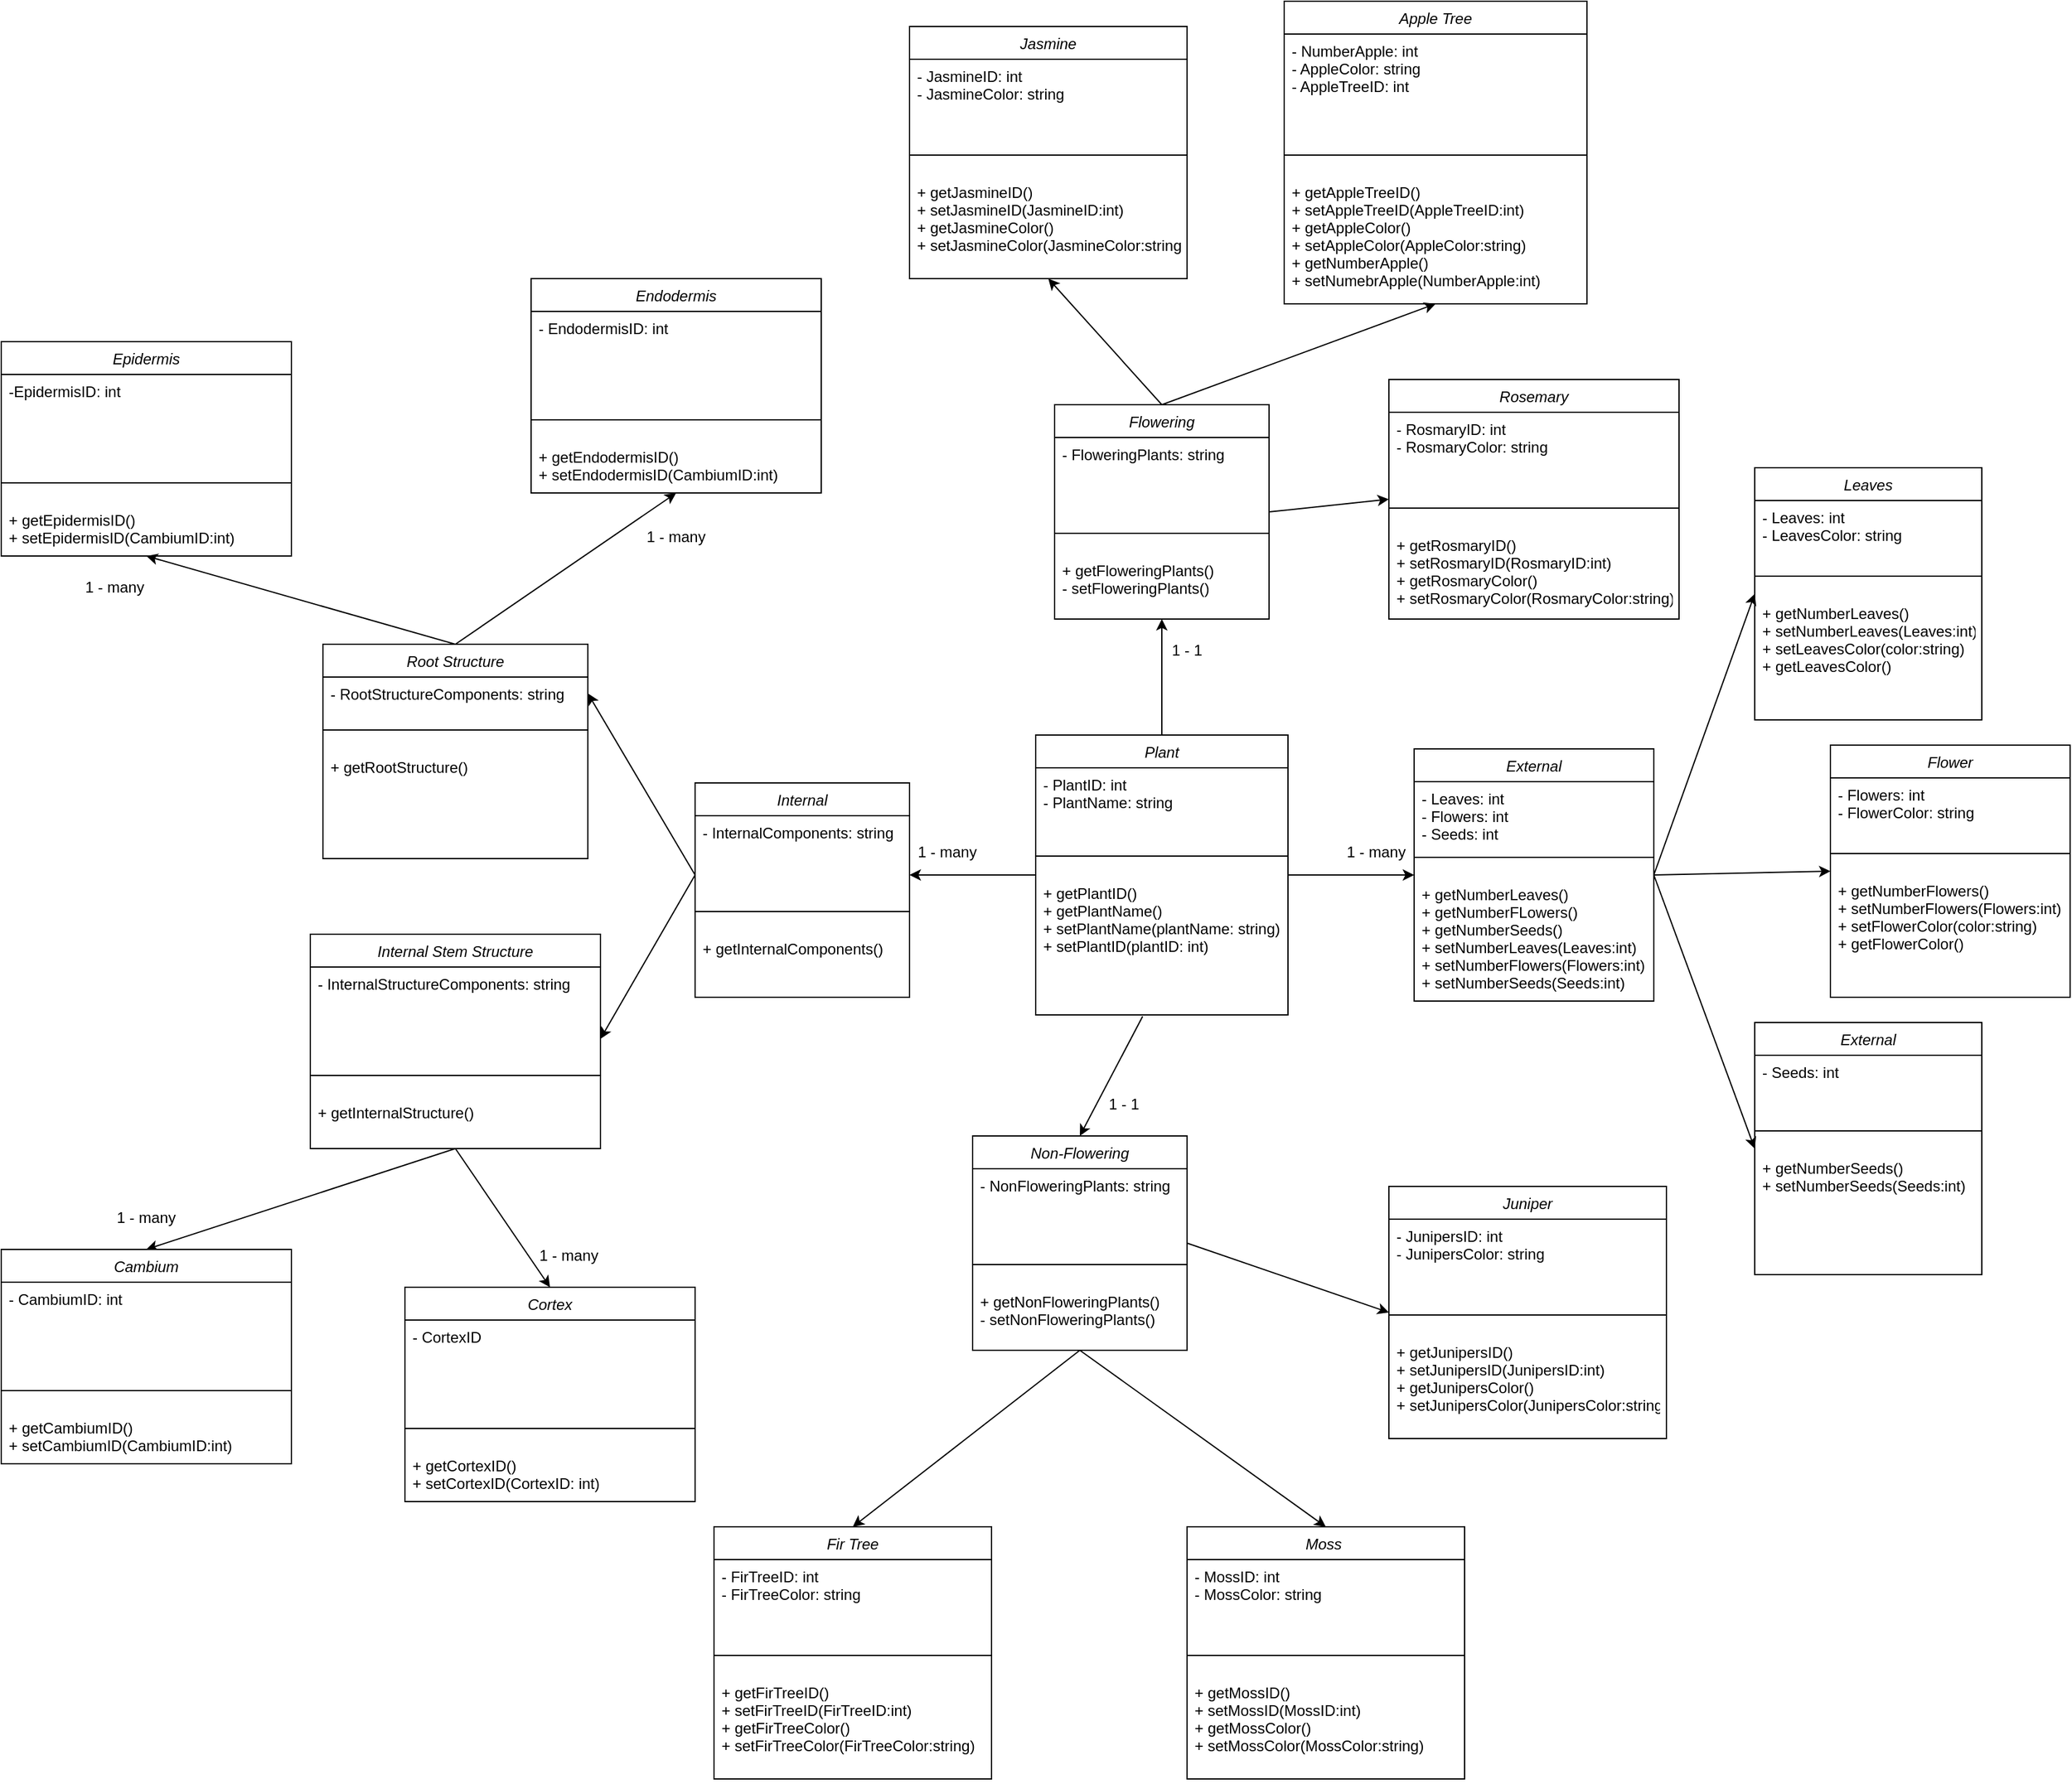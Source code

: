 <mxfile version="24.6.4" type="device">
  <diagram name="Page-1" id="3z6EPSHGH6c4F8Jd1_YH">
    <mxGraphModel dx="3152" dy="2447" grid="1" gridSize="10" guides="1" tooltips="1" connect="1" arrows="1" fold="1" page="1" pageScale="1" pageWidth="850" pageHeight="1100" math="0" shadow="0">
      <root>
        <mxCell id="0" />
        <mxCell id="1" parent="0" />
        <mxCell id="T0CZ0wbt7xeZ9xZ34iR7-1" style="edgeStyle=none;rounded=0;orthogonalLoop=1;jettySize=auto;html=1;exitX=0;exitY=0.5;exitDx=0;exitDy=0;entryX=1;entryY=0.5;entryDx=0;entryDy=0;" edge="1" parent="1" source="T0CZ0wbt7xeZ9xZ34iR7-4" target="T0CZ0wbt7xeZ9xZ34iR7-17">
          <mxGeometry relative="1" as="geometry" />
        </mxCell>
        <mxCell id="T0CZ0wbt7xeZ9xZ34iR7-2" style="edgeStyle=none;rounded=0;orthogonalLoop=1;jettySize=auto;html=1;exitX=1;exitY=0.5;exitDx=0;exitDy=0;entryX=0;entryY=0.5;entryDx=0;entryDy=0;" edge="1" parent="1" source="T0CZ0wbt7xeZ9xZ34iR7-4" target="T0CZ0wbt7xeZ9xZ34iR7-11">
          <mxGeometry relative="1" as="geometry" />
        </mxCell>
        <mxCell id="T0CZ0wbt7xeZ9xZ34iR7-3" style="edgeStyle=none;rounded=0;orthogonalLoop=1;jettySize=auto;html=1;exitX=0.5;exitY=0;exitDx=0;exitDy=0;entryX=0.5;entryY=1;entryDx=0;entryDy=0;" edge="1" parent="1" source="T0CZ0wbt7xeZ9xZ34iR7-4" target="T0CZ0wbt7xeZ9xZ34iR7-70">
          <mxGeometry relative="1" as="geometry" />
        </mxCell>
        <mxCell id="T0CZ0wbt7xeZ9xZ34iR7-4" value="Plant" style="swimlane;fontStyle=2;align=center;verticalAlign=top;childLayout=stackLayout;horizontal=1;startSize=26;horizontalStack=0;resizeParent=1;resizeLast=0;collapsible=1;marginBottom=0;rounded=0;shadow=0;strokeWidth=1;" vertex="1" parent="1">
          <mxGeometry x="390" y="132" width="200" height="222" as="geometry">
            <mxRectangle x="230" y="140" width="160" height="26" as="alternateBounds" />
          </mxGeometry>
        </mxCell>
        <mxCell id="T0CZ0wbt7xeZ9xZ34iR7-5" value="- PlantID: int&#xa;- PlantName: string" style="text;align=left;verticalAlign=top;spacingLeft=4;spacingRight=4;overflow=hidden;rotatable=0;points=[[0,0.5],[1,0.5]];portConstraint=eastwest;" vertex="1" parent="T0CZ0wbt7xeZ9xZ34iR7-4">
          <mxGeometry y="26" width="200" height="54" as="geometry" />
        </mxCell>
        <mxCell id="T0CZ0wbt7xeZ9xZ34iR7-6" value="" style="line;html=1;strokeWidth=1;align=left;verticalAlign=middle;spacingTop=-1;spacingLeft=3;spacingRight=3;rotatable=0;labelPosition=right;points=[];portConstraint=eastwest;" vertex="1" parent="T0CZ0wbt7xeZ9xZ34iR7-4">
          <mxGeometry y="80" width="200" height="32" as="geometry" />
        </mxCell>
        <mxCell id="T0CZ0wbt7xeZ9xZ34iR7-7" value="+ getPlantID()&#xa;+ getPlantName()&#xa;+ setPlantName(plantName: string)&#xa;+ setPlantID(plantID: int)" style="text;align=left;verticalAlign=top;spacingLeft=4;spacingRight=4;overflow=hidden;rotatable=0;points=[[0,0.5],[1,0.5]];portConstraint=eastwest;" vertex="1" parent="T0CZ0wbt7xeZ9xZ34iR7-4">
          <mxGeometry y="112" width="200" height="110" as="geometry" />
        </mxCell>
        <mxCell id="T0CZ0wbt7xeZ9xZ34iR7-8" style="edgeStyle=none;rounded=0;orthogonalLoop=1;jettySize=auto;html=1;exitX=1;exitY=0.5;exitDx=0;exitDy=0;entryX=0;entryY=0.5;entryDx=0;entryDy=0;" edge="1" parent="1" source="T0CZ0wbt7xeZ9xZ34iR7-11" target="T0CZ0wbt7xeZ9xZ34iR7-39">
          <mxGeometry relative="1" as="geometry" />
        </mxCell>
        <mxCell id="T0CZ0wbt7xeZ9xZ34iR7-9" style="edgeStyle=none;rounded=0;orthogonalLoop=1;jettySize=auto;html=1;exitX=1;exitY=0.5;exitDx=0;exitDy=0;entryX=0;entryY=0.5;entryDx=0;entryDy=0;" edge="1" parent="1" source="T0CZ0wbt7xeZ9xZ34iR7-11" target="T0CZ0wbt7xeZ9xZ34iR7-43">
          <mxGeometry relative="1" as="geometry" />
        </mxCell>
        <mxCell id="T0CZ0wbt7xeZ9xZ34iR7-10" style="edgeStyle=none;rounded=0;orthogonalLoop=1;jettySize=auto;html=1;exitX=1;exitY=0.5;exitDx=0;exitDy=0;entryX=0;entryY=0.5;entryDx=0;entryDy=0;" edge="1" parent="1" source="T0CZ0wbt7xeZ9xZ34iR7-11" target="T0CZ0wbt7xeZ9xZ34iR7-35">
          <mxGeometry relative="1" as="geometry" />
        </mxCell>
        <mxCell id="T0CZ0wbt7xeZ9xZ34iR7-11" value="External" style="swimlane;fontStyle=2;align=center;verticalAlign=top;childLayout=stackLayout;horizontal=1;startSize=26;horizontalStack=0;resizeParent=1;resizeLast=0;collapsible=1;marginBottom=0;rounded=0;shadow=0;strokeWidth=1;" vertex="1" parent="1">
          <mxGeometry x="690" y="143" width="190" height="200" as="geometry">
            <mxRectangle x="230" y="140" width="160" height="26" as="alternateBounds" />
          </mxGeometry>
        </mxCell>
        <mxCell id="T0CZ0wbt7xeZ9xZ34iR7-12" value="- Leaves: int&#xa;- Flowers: int&#xa;- Seeds: int" style="text;align=left;verticalAlign=top;spacingLeft=4;spacingRight=4;overflow=hidden;rotatable=0;points=[[0,0.5],[1,0.5]];portConstraint=eastwest;" vertex="1" parent="T0CZ0wbt7xeZ9xZ34iR7-11">
          <mxGeometry y="26" width="190" height="44" as="geometry" />
        </mxCell>
        <mxCell id="T0CZ0wbt7xeZ9xZ34iR7-13" value="" style="line;html=1;strokeWidth=1;align=left;verticalAlign=middle;spacingTop=-1;spacingLeft=3;spacingRight=3;rotatable=0;labelPosition=right;points=[];portConstraint=eastwest;" vertex="1" parent="T0CZ0wbt7xeZ9xZ34iR7-11">
          <mxGeometry y="70" width="190" height="32" as="geometry" />
        </mxCell>
        <mxCell id="T0CZ0wbt7xeZ9xZ34iR7-14" value="+ getNumberLeaves()&#xa;+ getNumberFLowers()&#xa;+ getNumberSeeds()&#xa;+ setNumberLeaves(Leaves:int)&#xa;+ setNumberFlowers(Flowers:int)&#xa;+ setNumberSeeds(Seeds:int)&#xa;" style="text;align=left;verticalAlign=top;spacingLeft=4;spacingRight=4;overflow=hidden;rotatable=0;points=[[0,0.5],[1,0.5]];portConstraint=eastwest;rounded=0;shadow=0;html=0;" vertex="1" parent="T0CZ0wbt7xeZ9xZ34iR7-11">
          <mxGeometry y="102" width="190" height="98" as="geometry" />
        </mxCell>
        <mxCell id="T0CZ0wbt7xeZ9xZ34iR7-15" value="Internal" style="swimlane;fontStyle=2;align=center;verticalAlign=top;childLayout=stackLayout;horizontal=1;startSize=26;horizontalStack=0;resizeParent=1;resizeLast=0;collapsible=1;marginBottom=0;rounded=0;shadow=0;strokeWidth=1;" vertex="1" parent="1">
          <mxGeometry x="120" y="170" width="170" height="170" as="geometry">
            <mxRectangle x="230" y="140" width="160" height="26" as="alternateBounds" />
          </mxGeometry>
        </mxCell>
        <mxCell id="T0CZ0wbt7xeZ9xZ34iR7-16" value="- InternalComponents: string" style="text;align=left;verticalAlign=top;spacingLeft=4;spacingRight=4;overflow=hidden;rotatable=0;points=[[0,0.5],[1,0.5]];portConstraint=eastwest;" vertex="1" parent="T0CZ0wbt7xeZ9xZ34iR7-15">
          <mxGeometry y="26" width="170" height="34" as="geometry" />
        </mxCell>
        <mxCell id="T0CZ0wbt7xeZ9xZ34iR7-17" value="&#xa;" style="text;align=left;verticalAlign=top;spacingLeft=4;spacingRight=4;overflow=hidden;rotatable=0;points=[[0,0.5],[1,0.5]];portConstraint=eastwest;rounded=0;shadow=0;html=0;" vertex="1" parent="T0CZ0wbt7xeZ9xZ34iR7-15">
          <mxGeometry y="60" width="170" height="26" as="geometry" />
        </mxCell>
        <mxCell id="T0CZ0wbt7xeZ9xZ34iR7-18" value="" style="line;html=1;strokeWidth=1;align=left;verticalAlign=middle;spacingTop=-1;spacingLeft=3;spacingRight=3;rotatable=0;labelPosition=right;points=[];portConstraint=eastwest;" vertex="1" parent="T0CZ0wbt7xeZ9xZ34iR7-15">
          <mxGeometry y="86" width="170" height="32" as="geometry" />
        </mxCell>
        <mxCell id="T0CZ0wbt7xeZ9xZ34iR7-19" value="+ getInternalComponents()&#xa;&#xa;" style="text;align=left;verticalAlign=top;spacingLeft=4;spacingRight=4;overflow=hidden;rotatable=0;points=[[0,0.5],[1,0.5]];portConstraint=eastwest;" vertex="1" parent="T0CZ0wbt7xeZ9xZ34iR7-15">
          <mxGeometry y="118" width="170" height="40" as="geometry" />
        </mxCell>
        <mxCell id="T0CZ0wbt7xeZ9xZ34iR7-20" style="edgeStyle=none;rounded=0;orthogonalLoop=1;jettySize=auto;html=1;exitX=0.5;exitY=0;exitDx=0;exitDy=0;entryX=0.5;entryY=1;entryDx=0;entryDy=0;" edge="1" parent="1" source="T0CZ0wbt7xeZ9xZ34iR7-22" target="T0CZ0wbt7xeZ9xZ34iR7-57">
          <mxGeometry relative="1" as="geometry" />
        </mxCell>
        <mxCell id="T0CZ0wbt7xeZ9xZ34iR7-21" style="edgeStyle=none;rounded=0;orthogonalLoop=1;jettySize=auto;html=1;exitX=0.5;exitY=0;exitDx=0;exitDy=0;entryX=0.5;entryY=1;entryDx=0;entryDy=0;" edge="1" parent="1" source="T0CZ0wbt7xeZ9xZ34iR7-22" target="T0CZ0wbt7xeZ9xZ34iR7-62">
          <mxGeometry relative="1" as="geometry" />
        </mxCell>
        <mxCell id="T0CZ0wbt7xeZ9xZ34iR7-22" value="Root Structure" style="swimlane;fontStyle=2;align=center;verticalAlign=top;childLayout=stackLayout;horizontal=1;startSize=26;horizontalStack=0;resizeParent=1;resizeLast=0;collapsible=1;marginBottom=0;rounded=0;shadow=0;strokeWidth=1;" vertex="1" parent="1">
          <mxGeometry x="-175" y="60" width="210" height="170" as="geometry">
            <mxRectangle x="230" y="140" width="160" height="26" as="alternateBounds" />
          </mxGeometry>
        </mxCell>
        <mxCell id="T0CZ0wbt7xeZ9xZ34iR7-23" value="- RootStructureComponents: string" style="text;align=left;verticalAlign=top;spacingLeft=4;spacingRight=4;overflow=hidden;rotatable=0;points=[[0,0.5],[1,0.5]];portConstraint=eastwest;rounded=0;shadow=0;html=0;" vertex="1" parent="T0CZ0wbt7xeZ9xZ34iR7-22">
          <mxGeometry y="26" width="210" height="26" as="geometry" />
        </mxCell>
        <mxCell id="T0CZ0wbt7xeZ9xZ34iR7-24" value="" style="line;html=1;strokeWidth=1;align=left;verticalAlign=middle;spacingTop=-1;spacingLeft=3;spacingRight=3;rotatable=0;labelPosition=right;points=[];portConstraint=eastwest;" vertex="1" parent="T0CZ0wbt7xeZ9xZ34iR7-22">
          <mxGeometry y="52" width="210" height="32" as="geometry" />
        </mxCell>
        <mxCell id="T0CZ0wbt7xeZ9xZ34iR7-25" value="+ getRootStructure()" style="text;align=left;verticalAlign=top;spacingLeft=4;spacingRight=4;overflow=hidden;rotatable=0;points=[[0,0.5],[1,0.5]];portConstraint=eastwest;" vertex="1" parent="T0CZ0wbt7xeZ9xZ34iR7-22">
          <mxGeometry y="84" width="210" height="40" as="geometry" />
        </mxCell>
        <mxCell id="T0CZ0wbt7xeZ9xZ34iR7-26" style="edgeStyle=none;rounded=0;orthogonalLoop=1;jettySize=auto;html=1;exitX=0.5;exitY=1;exitDx=0;exitDy=0;entryX=0.5;entryY=0;entryDx=0;entryDy=0;" edge="1" parent="1" source="T0CZ0wbt7xeZ9xZ34iR7-28" target="T0CZ0wbt7xeZ9xZ34iR7-52">
          <mxGeometry relative="1" as="geometry" />
        </mxCell>
        <mxCell id="T0CZ0wbt7xeZ9xZ34iR7-27" style="edgeStyle=none;rounded=0;orthogonalLoop=1;jettySize=auto;html=1;exitX=0.5;exitY=1;exitDx=0;exitDy=0;entryX=0.5;entryY=0;entryDx=0;entryDy=0;" edge="1" parent="1" source="T0CZ0wbt7xeZ9xZ34iR7-28" target="T0CZ0wbt7xeZ9xZ34iR7-47">
          <mxGeometry relative="1" as="geometry" />
        </mxCell>
        <mxCell id="T0CZ0wbt7xeZ9xZ34iR7-28" value="Internal Stem Structure" style="swimlane;fontStyle=2;align=center;verticalAlign=top;childLayout=stackLayout;horizontal=1;startSize=26;horizontalStack=0;resizeParent=1;resizeLast=0;collapsible=1;marginBottom=0;rounded=0;shadow=0;strokeWidth=1;" vertex="1" parent="1">
          <mxGeometry x="-185" y="290" width="230" height="170" as="geometry">
            <mxRectangle x="230" y="140" width="160" height="26" as="alternateBounds" />
          </mxGeometry>
        </mxCell>
        <mxCell id="T0CZ0wbt7xeZ9xZ34iR7-29" value="- InternalStructureComponents: string" style="text;align=left;verticalAlign=top;spacingLeft=4;spacingRight=4;overflow=hidden;rotatable=0;points=[[0,0.5],[1,0.5]];portConstraint=eastwest;" vertex="1" parent="T0CZ0wbt7xeZ9xZ34iR7-28">
          <mxGeometry y="26" width="230" height="44" as="geometry" />
        </mxCell>
        <mxCell id="T0CZ0wbt7xeZ9xZ34iR7-30" value="&#xa;" style="text;align=left;verticalAlign=top;spacingLeft=4;spacingRight=4;overflow=hidden;rotatable=0;points=[[0,0.5],[1,0.5]];portConstraint=eastwest;rounded=0;shadow=0;html=0;" vertex="1" parent="T0CZ0wbt7xeZ9xZ34iR7-28">
          <mxGeometry y="70" width="230" height="26" as="geometry" />
        </mxCell>
        <mxCell id="T0CZ0wbt7xeZ9xZ34iR7-31" value="" style="line;html=1;strokeWidth=1;align=left;verticalAlign=middle;spacingTop=-1;spacingLeft=3;spacingRight=3;rotatable=0;labelPosition=right;points=[];portConstraint=eastwest;" vertex="1" parent="T0CZ0wbt7xeZ9xZ34iR7-28">
          <mxGeometry y="96" width="230" height="32" as="geometry" />
        </mxCell>
        <mxCell id="T0CZ0wbt7xeZ9xZ34iR7-32" value="+ getInternalStructure()&#xa;&#xa;" style="text;align=left;verticalAlign=top;spacingLeft=4;spacingRight=4;overflow=hidden;rotatable=0;points=[[0,0.5],[1,0.5]];portConstraint=eastwest;" vertex="1" parent="T0CZ0wbt7xeZ9xZ34iR7-28">
          <mxGeometry y="128" width="230" height="40" as="geometry" />
        </mxCell>
        <mxCell id="T0CZ0wbt7xeZ9xZ34iR7-33" style="edgeStyle=none;rounded=0;orthogonalLoop=1;jettySize=auto;html=1;exitX=0;exitY=0.5;exitDx=0;exitDy=0;entryX=1;entryY=0.5;entryDx=0;entryDy=0;" edge="1" parent="1" source="T0CZ0wbt7xeZ9xZ34iR7-17" target="T0CZ0wbt7xeZ9xZ34iR7-23">
          <mxGeometry relative="1" as="geometry" />
        </mxCell>
        <mxCell id="T0CZ0wbt7xeZ9xZ34iR7-34" style="edgeStyle=none;rounded=0;orthogonalLoop=1;jettySize=auto;html=1;exitX=0;exitY=0.5;exitDx=0;exitDy=0;entryX=1;entryY=0.5;entryDx=0;entryDy=0;" edge="1" parent="1" source="T0CZ0wbt7xeZ9xZ34iR7-17" target="T0CZ0wbt7xeZ9xZ34iR7-30">
          <mxGeometry relative="1" as="geometry" />
        </mxCell>
        <mxCell id="T0CZ0wbt7xeZ9xZ34iR7-35" value="External" style="swimlane;fontStyle=2;align=center;verticalAlign=top;childLayout=stackLayout;horizontal=1;startSize=26;horizontalStack=0;resizeParent=1;resizeLast=0;collapsible=1;marginBottom=0;rounded=0;shadow=0;strokeWidth=1;" vertex="1" parent="1">
          <mxGeometry x="960" y="360" width="180" height="200" as="geometry">
            <mxRectangle x="230" y="140" width="160" height="26" as="alternateBounds" />
          </mxGeometry>
        </mxCell>
        <mxCell id="T0CZ0wbt7xeZ9xZ34iR7-36" value="- Seeds: int" style="text;align=left;verticalAlign=top;spacingLeft=4;spacingRight=4;overflow=hidden;rotatable=0;points=[[0,0.5],[1,0.5]];portConstraint=eastwest;" vertex="1" parent="T0CZ0wbt7xeZ9xZ34iR7-35">
          <mxGeometry y="26" width="180" height="44" as="geometry" />
        </mxCell>
        <mxCell id="T0CZ0wbt7xeZ9xZ34iR7-37" value="" style="line;html=1;strokeWidth=1;align=left;verticalAlign=middle;spacingTop=-1;spacingLeft=3;spacingRight=3;rotatable=0;labelPosition=right;points=[];portConstraint=eastwest;" vertex="1" parent="T0CZ0wbt7xeZ9xZ34iR7-35">
          <mxGeometry y="70" width="180" height="32" as="geometry" />
        </mxCell>
        <mxCell id="T0CZ0wbt7xeZ9xZ34iR7-38" value="+ getNumberSeeds()&#xa;+ setNumberSeeds(Seeds:int)&#xa;" style="text;align=left;verticalAlign=top;spacingLeft=4;spacingRight=4;overflow=hidden;rotatable=0;points=[[0,0.5],[1,0.5]];portConstraint=eastwest;rounded=0;shadow=0;html=0;" vertex="1" parent="T0CZ0wbt7xeZ9xZ34iR7-35">
          <mxGeometry y="102" width="180" height="98" as="geometry" />
        </mxCell>
        <mxCell id="T0CZ0wbt7xeZ9xZ34iR7-39" value="Flower" style="swimlane;fontStyle=2;align=center;verticalAlign=top;childLayout=stackLayout;horizontal=1;startSize=26;horizontalStack=0;resizeParent=1;resizeLast=0;collapsible=1;marginBottom=0;rounded=0;shadow=0;strokeWidth=1;" vertex="1" parent="1">
          <mxGeometry x="1020" y="140" width="190" height="200" as="geometry">
            <mxRectangle x="230" y="140" width="160" height="26" as="alternateBounds" />
          </mxGeometry>
        </mxCell>
        <mxCell id="T0CZ0wbt7xeZ9xZ34iR7-40" value="- Flowers: int&#xa;- FlowerColor: string&#xa;" style="text;align=left;verticalAlign=top;spacingLeft=4;spacingRight=4;overflow=hidden;rotatable=0;points=[[0,0.5],[1,0.5]];portConstraint=eastwest;" vertex="1" parent="T0CZ0wbt7xeZ9xZ34iR7-39">
          <mxGeometry y="26" width="190" height="44" as="geometry" />
        </mxCell>
        <mxCell id="T0CZ0wbt7xeZ9xZ34iR7-41" value="" style="line;html=1;strokeWidth=1;align=left;verticalAlign=middle;spacingTop=-1;spacingLeft=3;spacingRight=3;rotatable=0;labelPosition=right;points=[];portConstraint=eastwest;" vertex="1" parent="T0CZ0wbt7xeZ9xZ34iR7-39">
          <mxGeometry y="70" width="190" height="32" as="geometry" />
        </mxCell>
        <mxCell id="T0CZ0wbt7xeZ9xZ34iR7-42" value="+ getNumberFlowers()&#xa;+ setNumberFlowers(Flowers:int)&#xa;+ setFlowerColor(color:string)&#xa;+ getFlowerColor()" style="text;align=left;verticalAlign=top;spacingLeft=4;spacingRight=4;overflow=hidden;rotatable=0;points=[[0,0.5],[1,0.5]];portConstraint=eastwest;rounded=0;shadow=0;html=0;" vertex="1" parent="T0CZ0wbt7xeZ9xZ34iR7-39">
          <mxGeometry y="102" width="190" height="98" as="geometry" />
        </mxCell>
        <mxCell id="T0CZ0wbt7xeZ9xZ34iR7-43" value="Leaves" style="swimlane;fontStyle=2;align=center;verticalAlign=top;childLayout=stackLayout;horizontal=1;startSize=26;horizontalStack=0;resizeParent=1;resizeLast=0;collapsible=1;marginBottom=0;rounded=0;shadow=0;strokeWidth=1;" vertex="1" parent="1">
          <mxGeometry x="960" y="-80" width="180" height="200" as="geometry">
            <mxRectangle x="230" y="140" width="160" height="26" as="alternateBounds" />
          </mxGeometry>
        </mxCell>
        <mxCell id="T0CZ0wbt7xeZ9xZ34iR7-44" value="- Leaves: int&#xa;- LeavesColor: string" style="text;align=left;verticalAlign=top;spacingLeft=4;spacingRight=4;overflow=hidden;rotatable=0;points=[[0,0.5],[1,0.5]];portConstraint=eastwest;" vertex="1" parent="T0CZ0wbt7xeZ9xZ34iR7-43">
          <mxGeometry y="26" width="180" height="44" as="geometry" />
        </mxCell>
        <mxCell id="T0CZ0wbt7xeZ9xZ34iR7-45" value="" style="line;html=1;strokeWidth=1;align=left;verticalAlign=middle;spacingTop=-1;spacingLeft=3;spacingRight=3;rotatable=0;labelPosition=right;points=[];portConstraint=eastwest;" vertex="1" parent="T0CZ0wbt7xeZ9xZ34iR7-43">
          <mxGeometry y="70" width="180" height="32" as="geometry" />
        </mxCell>
        <mxCell id="T0CZ0wbt7xeZ9xZ34iR7-46" value="+ getNumberLeaves()&#xa;+ setNumberLeaves(Leaves:int)&#xa;+ setLeavesColor(color:string)&#xa;+ getLeavesColor()&#xa;" style="text;align=left;verticalAlign=top;spacingLeft=4;spacingRight=4;overflow=hidden;rotatable=0;points=[[0,0.5],[1,0.5]];portConstraint=eastwest;rounded=0;shadow=0;html=0;" vertex="1" parent="T0CZ0wbt7xeZ9xZ34iR7-43">
          <mxGeometry y="102" width="180" height="98" as="geometry" />
        </mxCell>
        <mxCell id="T0CZ0wbt7xeZ9xZ34iR7-47" value="Cortex" style="swimlane;fontStyle=2;align=center;verticalAlign=top;childLayout=stackLayout;horizontal=1;startSize=26;horizontalStack=0;resizeParent=1;resizeLast=0;collapsible=1;marginBottom=0;rounded=0;shadow=0;strokeWidth=1;" vertex="1" parent="1">
          <mxGeometry x="-110" y="570" width="230" height="170" as="geometry">
            <mxRectangle x="230" y="140" width="160" height="26" as="alternateBounds" />
          </mxGeometry>
        </mxCell>
        <mxCell id="T0CZ0wbt7xeZ9xZ34iR7-48" value="- CortexID" style="text;align=left;verticalAlign=top;spacingLeft=4;spacingRight=4;overflow=hidden;rotatable=0;points=[[0,0.5],[1,0.5]];portConstraint=eastwest;" vertex="1" parent="T0CZ0wbt7xeZ9xZ34iR7-47">
          <mxGeometry y="26" width="230" height="44" as="geometry" />
        </mxCell>
        <mxCell id="T0CZ0wbt7xeZ9xZ34iR7-49" value="&#xa;" style="text;align=left;verticalAlign=top;spacingLeft=4;spacingRight=4;overflow=hidden;rotatable=0;points=[[0,0.5],[1,0.5]];portConstraint=eastwest;rounded=0;shadow=0;html=0;" vertex="1" parent="T0CZ0wbt7xeZ9xZ34iR7-47">
          <mxGeometry y="70" width="230" height="26" as="geometry" />
        </mxCell>
        <mxCell id="T0CZ0wbt7xeZ9xZ34iR7-50" value="" style="line;html=1;strokeWidth=1;align=left;verticalAlign=middle;spacingTop=-1;spacingLeft=3;spacingRight=3;rotatable=0;labelPosition=right;points=[];portConstraint=eastwest;" vertex="1" parent="T0CZ0wbt7xeZ9xZ34iR7-47">
          <mxGeometry y="96" width="230" height="32" as="geometry" />
        </mxCell>
        <mxCell id="T0CZ0wbt7xeZ9xZ34iR7-51" value="+ getCortexID()&#xa;+ setCortexID(CortexID: int)&#xa;" style="text;align=left;verticalAlign=top;spacingLeft=4;spacingRight=4;overflow=hidden;rotatable=0;points=[[0,0.5],[1,0.5]];portConstraint=eastwest;" vertex="1" parent="T0CZ0wbt7xeZ9xZ34iR7-47">
          <mxGeometry y="128" width="230" height="40" as="geometry" />
        </mxCell>
        <mxCell id="T0CZ0wbt7xeZ9xZ34iR7-52" value="Cambium" style="swimlane;fontStyle=2;align=center;verticalAlign=top;childLayout=stackLayout;horizontal=1;startSize=26;horizontalStack=0;resizeParent=1;resizeLast=0;collapsible=1;marginBottom=0;rounded=0;shadow=0;strokeWidth=1;" vertex="1" parent="1">
          <mxGeometry x="-430" y="540" width="230" height="170" as="geometry">
            <mxRectangle x="230" y="140" width="160" height="26" as="alternateBounds" />
          </mxGeometry>
        </mxCell>
        <mxCell id="T0CZ0wbt7xeZ9xZ34iR7-53" value="- CambiumID: int" style="text;align=left;verticalAlign=top;spacingLeft=4;spacingRight=4;overflow=hidden;rotatable=0;points=[[0,0.5],[1,0.5]];portConstraint=eastwest;" vertex="1" parent="T0CZ0wbt7xeZ9xZ34iR7-52">
          <mxGeometry y="26" width="230" height="44" as="geometry" />
        </mxCell>
        <mxCell id="T0CZ0wbt7xeZ9xZ34iR7-54" value="&#xa;" style="text;align=left;verticalAlign=top;spacingLeft=4;spacingRight=4;overflow=hidden;rotatable=0;points=[[0,0.5],[1,0.5]];portConstraint=eastwest;rounded=0;shadow=0;html=0;" vertex="1" parent="T0CZ0wbt7xeZ9xZ34iR7-52">
          <mxGeometry y="70" width="230" height="26" as="geometry" />
        </mxCell>
        <mxCell id="T0CZ0wbt7xeZ9xZ34iR7-55" value="" style="line;html=1;strokeWidth=1;align=left;verticalAlign=middle;spacingTop=-1;spacingLeft=3;spacingRight=3;rotatable=0;labelPosition=right;points=[];portConstraint=eastwest;" vertex="1" parent="T0CZ0wbt7xeZ9xZ34iR7-52">
          <mxGeometry y="96" width="230" height="32" as="geometry" />
        </mxCell>
        <mxCell id="T0CZ0wbt7xeZ9xZ34iR7-56" value="+ getCambiumID()&#xa;+ setCambiumID(CambiumID:int)" style="text;align=left;verticalAlign=top;spacingLeft=4;spacingRight=4;overflow=hidden;rotatable=0;points=[[0,0.5],[1,0.5]];portConstraint=eastwest;" vertex="1" parent="T0CZ0wbt7xeZ9xZ34iR7-52">
          <mxGeometry y="128" width="230" height="40" as="geometry" />
        </mxCell>
        <mxCell id="T0CZ0wbt7xeZ9xZ34iR7-57" value="Epidermis" style="swimlane;fontStyle=2;align=center;verticalAlign=top;childLayout=stackLayout;horizontal=1;startSize=26;horizontalStack=0;resizeParent=1;resizeLast=0;collapsible=1;marginBottom=0;rounded=0;shadow=0;strokeWidth=1;" vertex="1" parent="1">
          <mxGeometry x="-430" y="-180" width="230" height="170" as="geometry">
            <mxRectangle x="230" y="140" width="160" height="26" as="alternateBounds" />
          </mxGeometry>
        </mxCell>
        <mxCell id="T0CZ0wbt7xeZ9xZ34iR7-58" value="-EpidermisID: int" style="text;align=left;verticalAlign=top;spacingLeft=4;spacingRight=4;overflow=hidden;rotatable=0;points=[[0,0.5],[1,0.5]];portConstraint=eastwest;" vertex="1" parent="T0CZ0wbt7xeZ9xZ34iR7-57">
          <mxGeometry y="26" width="230" height="44" as="geometry" />
        </mxCell>
        <mxCell id="T0CZ0wbt7xeZ9xZ34iR7-59" value="&#xa;" style="text;align=left;verticalAlign=top;spacingLeft=4;spacingRight=4;overflow=hidden;rotatable=0;points=[[0,0.5],[1,0.5]];portConstraint=eastwest;rounded=0;shadow=0;html=0;" vertex="1" parent="T0CZ0wbt7xeZ9xZ34iR7-57">
          <mxGeometry y="70" width="230" height="26" as="geometry" />
        </mxCell>
        <mxCell id="T0CZ0wbt7xeZ9xZ34iR7-60" value="" style="line;html=1;strokeWidth=1;align=left;verticalAlign=middle;spacingTop=-1;spacingLeft=3;spacingRight=3;rotatable=0;labelPosition=right;points=[];portConstraint=eastwest;" vertex="1" parent="T0CZ0wbt7xeZ9xZ34iR7-57">
          <mxGeometry y="96" width="230" height="32" as="geometry" />
        </mxCell>
        <mxCell id="T0CZ0wbt7xeZ9xZ34iR7-61" value="+ getEpidermisID()&#xa;+ setEpidermisID(CambiumID:int)" style="text;align=left;verticalAlign=top;spacingLeft=4;spacingRight=4;overflow=hidden;rotatable=0;points=[[0,0.5],[1,0.5]];portConstraint=eastwest;" vertex="1" parent="T0CZ0wbt7xeZ9xZ34iR7-57">
          <mxGeometry y="128" width="230" height="40" as="geometry" />
        </mxCell>
        <mxCell id="T0CZ0wbt7xeZ9xZ34iR7-62" value="Endodermis" style="swimlane;fontStyle=2;align=center;verticalAlign=top;childLayout=stackLayout;horizontal=1;startSize=26;horizontalStack=0;resizeParent=1;resizeLast=0;collapsible=1;marginBottom=0;rounded=0;shadow=0;strokeWidth=1;" vertex="1" parent="1">
          <mxGeometry x="-10" y="-230" width="230" height="170" as="geometry">
            <mxRectangle x="230" y="140" width="160" height="26" as="alternateBounds" />
          </mxGeometry>
        </mxCell>
        <mxCell id="T0CZ0wbt7xeZ9xZ34iR7-63" value="- EndodermisID: int" style="text;align=left;verticalAlign=top;spacingLeft=4;spacingRight=4;overflow=hidden;rotatable=0;points=[[0,0.5],[1,0.5]];portConstraint=eastwest;" vertex="1" parent="T0CZ0wbt7xeZ9xZ34iR7-62">
          <mxGeometry y="26" width="230" height="44" as="geometry" />
        </mxCell>
        <mxCell id="T0CZ0wbt7xeZ9xZ34iR7-64" value="&#xa;" style="text;align=left;verticalAlign=top;spacingLeft=4;spacingRight=4;overflow=hidden;rotatable=0;points=[[0,0.5],[1,0.5]];portConstraint=eastwest;rounded=0;shadow=0;html=0;" vertex="1" parent="T0CZ0wbt7xeZ9xZ34iR7-62">
          <mxGeometry y="70" width="230" height="26" as="geometry" />
        </mxCell>
        <mxCell id="T0CZ0wbt7xeZ9xZ34iR7-65" value="" style="line;html=1;strokeWidth=1;align=left;verticalAlign=middle;spacingTop=-1;spacingLeft=3;spacingRight=3;rotatable=0;labelPosition=right;points=[];portConstraint=eastwest;" vertex="1" parent="T0CZ0wbt7xeZ9xZ34iR7-62">
          <mxGeometry y="96" width="230" height="32" as="geometry" />
        </mxCell>
        <mxCell id="T0CZ0wbt7xeZ9xZ34iR7-66" value="+ getEndodermisID()&#xa;+ setEndodermisID(CambiumID:int)" style="text;align=left;verticalAlign=top;spacingLeft=4;spacingRight=4;overflow=hidden;rotatable=0;points=[[0,0.5],[1,0.5]];portConstraint=eastwest;" vertex="1" parent="T0CZ0wbt7xeZ9xZ34iR7-62">
          <mxGeometry y="128" width="230" height="40" as="geometry" />
        </mxCell>
        <mxCell id="T0CZ0wbt7xeZ9xZ34iR7-67" style="edgeStyle=none;rounded=0;orthogonalLoop=1;jettySize=auto;html=1;exitX=0.5;exitY=0;exitDx=0;exitDy=0;entryX=0.5;entryY=1;entryDx=0;entryDy=0;" edge="1" parent="1" source="T0CZ0wbt7xeZ9xZ34iR7-70" target="T0CZ0wbt7xeZ9xZ34iR7-83">
          <mxGeometry relative="1" as="geometry" />
        </mxCell>
        <mxCell id="T0CZ0wbt7xeZ9xZ34iR7-68" style="edgeStyle=none;rounded=0;orthogonalLoop=1;jettySize=auto;html=1;exitX=0.5;exitY=0;exitDx=0;exitDy=0;entryX=0.5;entryY=1;entryDx=0;entryDy=0;" edge="1" parent="1" source="T0CZ0wbt7xeZ9xZ34iR7-70" target="T0CZ0wbt7xeZ9xZ34iR7-88">
          <mxGeometry relative="1" as="geometry" />
        </mxCell>
        <mxCell id="T0CZ0wbt7xeZ9xZ34iR7-69" style="edgeStyle=none;rounded=0;orthogonalLoop=1;jettySize=auto;html=1;exitX=1;exitY=0.5;exitDx=0;exitDy=0;entryX=0;entryY=0.5;entryDx=0;entryDy=0;" edge="1" parent="1" source="T0CZ0wbt7xeZ9xZ34iR7-70" target="T0CZ0wbt7xeZ9xZ34iR7-93">
          <mxGeometry relative="1" as="geometry" />
        </mxCell>
        <mxCell id="T0CZ0wbt7xeZ9xZ34iR7-70" value="Flowering" style="swimlane;fontStyle=2;align=center;verticalAlign=top;childLayout=stackLayout;horizontal=1;startSize=26;horizontalStack=0;resizeParent=1;resizeLast=0;collapsible=1;marginBottom=0;rounded=0;shadow=0;strokeWidth=1;" vertex="1" parent="1">
          <mxGeometry x="405" y="-130" width="170" height="170" as="geometry">
            <mxRectangle x="230" y="140" width="160" height="26" as="alternateBounds" />
          </mxGeometry>
        </mxCell>
        <mxCell id="T0CZ0wbt7xeZ9xZ34iR7-71" value="- FloweringPlants: string" style="text;align=left;verticalAlign=top;spacingLeft=4;spacingRight=4;overflow=hidden;rotatable=0;points=[[0,0.5],[1,0.5]];portConstraint=eastwest;" vertex="1" parent="T0CZ0wbt7xeZ9xZ34iR7-70">
          <mxGeometry y="26" width="170" height="34" as="geometry" />
        </mxCell>
        <mxCell id="T0CZ0wbt7xeZ9xZ34iR7-72" value="&#xa;" style="text;align=left;verticalAlign=top;spacingLeft=4;spacingRight=4;overflow=hidden;rotatable=0;points=[[0,0.5],[1,0.5]];portConstraint=eastwest;rounded=0;shadow=0;html=0;" vertex="1" parent="T0CZ0wbt7xeZ9xZ34iR7-70">
          <mxGeometry y="60" width="170" height="26" as="geometry" />
        </mxCell>
        <mxCell id="T0CZ0wbt7xeZ9xZ34iR7-73" value="" style="line;html=1;strokeWidth=1;align=left;verticalAlign=middle;spacingTop=-1;spacingLeft=3;spacingRight=3;rotatable=0;labelPosition=right;points=[];portConstraint=eastwest;" vertex="1" parent="T0CZ0wbt7xeZ9xZ34iR7-70">
          <mxGeometry y="86" width="170" height="32" as="geometry" />
        </mxCell>
        <mxCell id="T0CZ0wbt7xeZ9xZ34iR7-74" value="+ getFloweringPlants()&#xa;- setFloweringPlants()&#xa;&#xa;" style="text;align=left;verticalAlign=top;spacingLeft=4;spacingRight=4;overflow=hidden;rotatable=0;points=[[0,0.5],[1,0.5]];portConstraint=eastwest;" vertex="1" parent="T0CZ0wbt7xeZ9xZ34iR7-70">
          <mxGeometry y="118" width="170" height="40" as="geometry" />
        </mxCell>
        <mxCell id="T0CZ0wbt7xeZ9xZ34iR7-75" style="edgeStyle=none;rounded=0;orthogonalLoop=1;jettySize=auto;html=1;exitX=0.5;exitY=1;exitDx=0;exitDy=0;entryX=0.5;entryY=0;entryDx=0;entryDy=0;" edge="1" parent="1" source="T0CZ0wbt7xeZ9xZ34iR7-78" target="T0CZ0wbt7xeZ9xZ34iR7-98">
          <mxGeometry relative="1" as="geometry" />
        </mxCell>
        <mxCell id="T0CZ0wbt7xeZ9xZ34iR7-76" style="edgeStyle=none;rounded=0;orthogonalLoop=1;jettySize=auto;html=1;exitX=0.5;exitY=1;exitDx=0;exitDy=0;entryX=0.5;entryY=0;entryDx=0;entryDy=0;" edge="1" parent="1" source="T0CZ0wbt7xeZ9xZ34iR7-78" target="T0CZ0wbt7xeZ9xZ34iR7-103">
          <mxGeometry relative="1" as="geometry" />
        </mxCell>
        <mxCell id="T0CZ0wbt7xeZ9xZ34iR7-77" style="edgeStyle=none;rounded=0;orthogonalLoop=1;jettySize=auto;html=1;exitX=1;exitY=0.5;exitDx=0;exitDy=0;entryX=0;entryY=0.5;entryDx=0;entryDy=0;" edge="1" parent="1" source="T0CZ0wbt7xeZ9xZ34iR7-78" target="T0CZ0wbt7xeZ9xZ34iR7-108">
          <mxGeometry relative="1" as="geometry" />
        </mxCell>
        <mxCell id="T0CZ0wbt7xeZ9xZ34iR7-78" value="Non-Flowering" style="swimlane;fontStyle=2;align=center;verticalAlign=top;childLayout=stackLayout;horizontal=1;startSize=26;horizontalStack=0;resizeParent=1;resizeLast=0;collapsible=1;marginBottom=0;rounded=0;shadow=0;strokeWidth=1;" vertex="1" parent="1">
          <mxGeometry x="340" y="450" width="170" height="170" as="geometry">
            <mxRectangle x="230" y="140" width="160" height="26" as="alternateBounds" />
          </mxGeometry>
        </mxCell>
        <mxCell id="T0CZ0wbt7xeZ9xZ34iR7-79" value="- NonFloweringPlants: string" style="text;align=left;verticalAlign=top;spacingLeft=4;spacingRight=4;overflow=hidden;rotatable=0;points=[[0,0.5],[1,0.5]];portConstraint=eastwest;" vertex="1" parent="T0CZ0wbt7xeZ9xZ34iR7-78">
          <mxGeometry y="26" width="170" height="34" as="geometry" />
        </mxCell>
        <mxCell id="T0CZ0wbt7xeZ9xZ34iR7-80" value="&#xa;" style="text;align=left;verticalAlign=top;spacingLeft=4;spacingRight=4;overflow=hidden;rotatable=0;points=[[0,0.5],[1,0.5]];portConstraint=eastwest;rounded=0;shadow=0;html=0;" vertex="1" parent="T0CZ0wbt7xeZ9xZ34iR7-78">
          <mxGeometry y="60" width="170" height="26" as="geometry" />
        </mxCell>
        <mxCell id="T0CZ0wbt7xeZ9xZ34iR7-81" value="" style="line;html=1;strokeWidth=1;align=left;verticalAlign=middle;spacingTop=-1;spacingLeft=3;spacingRight=3;rotatable=0;labelPosition=right;points=[];portConstraint=eastwest;" vertex="1" parent="T0CZ0wbt7xeZ9xZ34iR7-78">
          <mxGeometry y="86" width="170" height="32" as="geometry" />
        </mxCell>
        <mxCell id="T0CZ0wbt7xeZ9xZ34iR7-82" value="+ getNonFloweringPlants()&#xa;- setNonFloweringPlants()&#xa;&#xa;" style="text;align=left;verticalAlign=top;spacingLeft=4;spacingRight=4;overflow=hidden;rotatable=0;points=[[0,0.5],[1,0.5]];portConstraint=eastwest;" vertex="1" parent="T0CZ0wbt7xeZ9xZ34iR7-78">
          <mxGeometry y="118" width="170" height="40" as="geometry" />
        </mxCell>
        <mxCell id="T0CZ0wbt7xeZ9xZ34iR7-83" value="Jasmine" style="swimlane;fontStyle=2;align=center;verticalAlign=top;childLayout=stackLayout;horizontal=1;startSize=26;horizontalStack=0;resizeParent=1;resizeLast=0;collapsible=1;marginBottom=0;rounded=0;shadow=0;strokeWidth=1;" vertex="1" parent="1">
          <mxGeometry x="290" y="-430" width="220" height="200" as="geometry">
            <mxRectangle x="230" y="140" width="160" height="26" as="alternateBounds" />
          </mxGeometry>
        </mxCell>
        <mxCell id="T0CZ0wbt7xeZ9xZ34iR7-84" value="- JasmineID: int&#xa;- JasmineColor: string&#xa;" style="text;align=left;verticalAlign=top;spacingLeft=4;spacingRight=4;overflow=hidden;rotatable=0;points=[[0,0.5],[1,0.5]];portConstraint=eastwest;" vertex="1" parent="T0CZ0wbt7xeZ9xZ34iR7-83">
          <mxGeometry y="26" width="220" height="34" as="geometry" />
        </mxCell>
        <mxCell id="T0CZ0wbt7xeZ9xZ34iR7-85" value="&#xa;" style="text;align=left;verticalAlign=top;spacingLeft=4;spacingRight=4;overflow=hidden;rotatable=0;points=[[0,0.5],[1,0.5]];portConstraint=eastwest;rounded=0;shadow=0;html=0;" vertex="1" parent="T0CZ0wbt7xeZ9xZ34iR7-83">
          <mxGeometry y="60" width="220" height="26" as="geometry" />
        </mxCell>
        <mxCell id="T0CZ0wbt7xeZ9xZ34iR7-86" value="" style="line;html=1;strokeWidth=1;align=left;verticalAlign=middle;spacingTop=-1;spacingLeft=3;spacingRight=3;rotatable=0;labelPosition=right;points=[];portConstraint=eastwest;" vertex="1" parent="T0CZ0wbt7xeZ9xZ34iR7-83">
          <mxGeometry y="86" width="220" height="32" as="geometry" />
        </mxCell>
        <mxCell id="T0CZ0wbt7xeZ9xZ34iR7-87" value="+ getJasmineID()&#xa;+ setJasmineID(JasmineID:int)&#xa;+ getJasmineColor()&#xa;+ setJasmineColor(JasmineColor:string)" style="text;align=left;verticalAlign=top;spacingLeft=4;spacingRight=4;overflow=hidden;rotatable=0;points=[[0,0.5],[1,0.5]];portConstraint=eastwest;" vertex="1" parent="T0CZ0wbt7xeZ9xZ34iR7-83">
          <mxGeometry y="118" width="220" height="82" as="geometry" />
        </mxCell>
        <mxCell id="T0CZ0wbt7xeZ9xZ34iR7-88" value="Apple Tree" style="swimlane;fontStyle=2;align=center;verticalAlign=top;childLayout=stackLayout;horizontal=1;startSize=26;horizontalStack=0;resizeParent=1;resizeLast=0;collapsible=1;marginBottom=0;rounded=0;shadow=0;strokeWidth=1;" vertex="1" parent="1">
          <mxGeometry x="587" y="-450" width="240" height="240" as="geometry">
            <mxRectangle x="230" y="140" width="160" height="26" as="alternateBounds" />
          </mxGeometry>
        </mxCell>
        <mxCell id="T0CZ0wbt7xeZ9xZ34iR7-89" value="- NumberApple: int&#xa;- AppleColor: string&#xa;- AppleTreeID: int" style="text;align=left;verticalAlign=top;spacingLeft=4;spacingRight=4;overflow=hidden;rotatable=0;points=[[0,0.5],[1,0.5]];portConstraint=eastwest;" vertex="1" parent="T0CZ0wbt7xeZ9xZ34iR7-88">
          <mxGeometry y="26" width="240" height="54" as="geometry" />
        </mxCell>
        <mxCell id="T0CZ0wbt7xeZ9xZ34iR7-90" value="&#xa;" style="text;align=left;verticalAlign=top;spacingLeft=4;spacingRight=4;overflow=hidden;rotatable=0;points=[[0,0.5],[1,0.5]];portConstraint=eastwest;rounded=0;shadow=0;html=0;" vertex="1" parent="T0CZ0wbt7xeZ9xZ34iR7-88">
          <mxGeometry y="80" width="240" height="26" as="geometry" />
        </mxCell>
        <mxCell id="T0CZ0wbt7xeZ9xZ34iR7-91" value="" style="line;html=1;strokeWidth=1;align=left;verticalAlign=middle;spacingTop=-1;spacingLeft=3;spacingRight=3;rotatable=0;labelPosition=right;points=[];portConstraint=eastwest;" vertex="1" parent="T0CZ0wbt7xeZ9xZ34iR7-88">
          <mxGeometry y="106" width="240" height="32" as="geometry" />
        </mxCell>
        <mxCell id="T0CZ0wbt7xeZ9xZ34iR7-92" value="+ getAppleTreeID()&#xa;+ setAppleTreeID(AppleTreeID:int)&#xa;+ getAppleColor()&#xa;+ setAppleColor(AppleColor:string)&#xa;+ getNumberApple()&#xa;+ setNumebrApple(NumberApple:int)&#xa;&#xa;&#xa;" style="text;align=left;verticalAlign=top;spacingLeft=4;spacingRight=4;overflow=hidden;rotatable=0;points=[[0,0.5],[1,0.5]];portConstraint=eastwest;" vertex="1" parent="T0CZ0wbt7xeZ9xZ34iR7-88">
          <mxGeometry y="138" width="240" height="102" as="geometry" />
        </mxCell>
        <mxCell id="T0CZ0wbt7xeZ9xZ34iR7-93" value="Rosemary" style="swimlane;fontStyle=2;align=center;verticalAlign=top;childLayout=stackLayout;horizontal=1;startSize=26;horizontalStack=0;resizeParent=1;resizeLast=0;collapsible=1;marginBottom=0;rounded=0;shadow=0;strokeWidth=1;" vertex="1" parent="1">
          <mxGeometry x="670" y="-150" width="230" height="190" as="geometry">
            <mxRectangle x="230" y="140" width="160" height="26" as="alternateBounds" />
          </mxGeometry>
        </mxCell>
        <mxCell id="T0CZ0wbt7xeZ9xZ34iR7-94" value="- RosmaryID: int&#xa;- RosmaryColor: string&#xa;" style="text;align=left;verticalAlign=top;spacingLeft=4;spacingRight=4;overflow=hidden;rotatable=0;points=[[0,0.5],[1,0.5]];portConstraint=eastwest;" vertex="1" parent="T0CZ0wbt7xeZ9xZ34iR7-93">
          <mxGeometry y="26" width="230" height="34" as="geometry" />
        </mxCell>
        <mxCell id="T0CZ0wbt7xeZ9xZ34iR7-95" value="&#xa;" style="text;align=left;verticalAlign=top;spacingLeft=4;spacingRight=4;overflow=hidden;rotatable=0;points=[[0,0.5],[1,0.5]];portConstraint=eastwest;rounded=0;shadow=0;html=0;" vertex="1" parent="T0CZ0wbt7xeZ9xZ34iR7-93">
          <mxGeometry y="60" width="230" height="26" as="geometry" />
        </mxCell>
        <mxCell id="T0CZ0wbt7xeZ9xZ34iR7-96" value="" style="line;html=1;strokeWidth=1;align=left;verticalAlign=middle;spacingTop=-1;spacingLeft=3;spacingRight=3;rotatable=0;labelPosition=right;points=[];portConstraint=eastwest;" vertex="1" parent="T0CZ0wbt7xeZ9xZ34iR7-93">
          <mxGeometry y="86" width="230" height="32" as="geometry" />
        </mxCell>
        <mxCell id="T0CZ0wbt7xeZ9xZ34iR7-97" value="+ getRosmaryID()&#xa;+ setRosmaryID(RosmaryID:int)&#xa;+ getRosmaryColor()&#xa;+ setRosmaryColor(RosmaryColor:string)&#xa;" style="text;align=left;verticalAlign=top;spacingLeft=4;spacingRight=4;overflow=hidden;rotatable=0;points=[[0,0.5],[1,0.5]];portConstraint=eastwest;" vertex="1" parent="T0CZ0wbt7xeZ9xZ34iR7-93">
          <mxGeometry y="118" width="230" height="72" as="geometry" />
        </mxCell>
        <mxCell id="T0CZ0wbt7xeZ9xZ34iR7-98" value="Fir Tree" style="swimlane;fontStyle=2;align=center;verticalAlign=top;childLayout=stackLayout;horizontal=1;startSize=26;horizontalStack=0;resizeParent=1;resizeLast=0;collapsible=1;marginBottom=0;rounded=0;shadow=0;strokeWidth=1;" vertex="1" parent="1">
          <mxGeometry x="135" y="760" width="220" height="200" as="geometry">
            <mxRectangle x="230" y="140" width="160" height="26" as="alternateBounds" />
          </mxGeometry>
        </mxCell>
        <mxCell id="T0CZ0wbt7xeZ9xZ34iR7-99" value="- FirTreeID: int&#xa;- FirTreeColor: string&#xa;" style="text;align=left;verticalAlign=top;spacingLeft=4;spacingRight=4;overflow=hidden;rotatable=0;points=[[0,0.5],[1,0.5]];portConstraint=eastwest;" vertex="1" parent="T0CZ0wbt7xeZ9xZ34iR7-98">
          <mxGeometry y="26" width="220" height="34" as="geometry" />
        </mxCell>
        <mxCell id="T0CZ0wbt7xeZ9xZ34iR7-100" value="&#xa;" style="text;align=left;verticalAlign=top;spacingLeft=4;spacingRight=4;overflow=hidden;rotatable=0;points=[[0,0.5],[1,0.5]];portConstraint=eastwest;rounded=0;shadow=0;html=0;" vertex="1" parent="T0CZ0wbt7xeZ9xZ34iR7-98">
          <mxGeometry y="60" width="220" height="26" as="geometry" />
        </mxCell>
        <mxCell id="T0CZ0wbt7xeZ9xZ34iR7-101" value="" style="line;html=1;strokeWidth=1;align=left;verticalAlign=middle;spacingTop=-1;spacingLeft=3;spacingRight=3;rotatable=0;labelPosition=right;points=[];portConstraint=eastwest;" vertex="1" parent="T0CZ0wbt7xeZ9xZ34iR7-98">
          <mxGeometry y="86" width="220" height="32" as="geometry" />
        </mxCell>
        <mxCell id="T0CZ0wbt7xeZ9xZ34iR7-102" value="+ getFirTreeID()&#xa;+ setFirTreeID(FirTreeID:int)&#xa;+ getFirTreeColor()&#xa;+ setFirTreeColor(FirTreeColor:string)" style="text;align=left;verticalAlign=top;spacingLeft=4;spacingRight=4;overflow=hidden;rotatable=0;points=[[0,0.5],[1,0.5]];portConstraint=eastwest;" vertex="1" parent="T0CZ0wbt7xeZ9xZ34iR7-98">
          <mxGeometry y="118" width="220" height="82" as="geometry" />
        </mxCell>
        <mxCell id="T0CZ0wbt7xeZ9xZ34iR7-103" value="Moss " style="swimlane;fontStyle=2;align=center;verticalAlign=top;childLayout=stackLayout;horizontal=1;startSize=26;horizontalStack=0;resizeParent=1;resizeLast=0;collapsible=1;marginBottom=0;rounded=0;shadow=0;strokeWidth=1;" vertex="1" parent="1">
          <mxGeometry x="510" y="760" width="220" height="200" as="geometry">
            <mxRectangle x="230" y="140" width="160" height="26" as="alternateBounds" />
          </mxGeometry>
        </mxCell>
        <mxCell id="T0CZ0wbt7xeZ9xZ34iR7-104" value="- MossID: int&#xa;- MossColor: string&#xa;" style="text;align=left;verticalAlign=top;spacingLeft=4;spacingRight=4;overflow=hidden;rotatable=0;points=[[0,0.5],[1,0.5]];portConstraint=eastwest;" vertex="1" parent="T0CZ0wbt7xeZ9xZ34iR7-103">
          <mxGeometry y="26" width="220" height="34" as="geometry" />
        </mxCell>
        <mxCell id="T0CZ0wbt7xeZ9xZ34iR7-105" value="&#xa;" style="text;align=left;verticalAlign=top;spacingLeft=4;spacingRight=4;overflow=hidden;rotatable=0;points=[[0,0.5],[1,0.5]];portConstraint=eastwest;rounded=0;shadow=0;html=0;" vertex="1" parent="T0CZ0wbt7xeZ9xZ34iR7-103">
          <mxGeometry y="60" width="220" height="26" as="geometry" />
        </mxCell>
        <mxCell id="T0CZ0wbt7xeZ9xZ34iR7-106" value="" style="line;html=1;strokeWidth=1;align=left;verticalAlign=middle;spacingTop=-1;spacingLeft=3;spacingRight=3;rotatable=0;labelPosition=right;points=[];portConstraint=eastwest;" vertex="1" parent="T0CZ0wbt7xeZ9xZ34iR7-103">
          <mxGeometry y="86" width="220" height="32" as="geometry" />
        </mxCell>
        <mxCell id="T0CZ0wbt7xeZ9xZ34iR7-107" value="+ getMossID()&#xa;+ setMossID(MossID:int)&#xa;+ getMossColor()&#xa;+ setMossColor(MossColor:string)" style="text;align=left;verticalAlign=top;spacingLeft=4;spacingRight=4;overflow=hidden;rotatable=0;points=[[0,0.5],[1,0.5]];portConstraint=eastwest;" vertex="1" parent="T0CZ0wbt7xeZ9xZ34iR7-103">
          <mxGeometry y="118" width="220" height="82" as="geometry" />
        </mxCell>
        <mxCell id="T0CZ0wbt7xeZ9xZ34iR7-108" value="Juniper" style="swimlane;fontStyle=2;align=center;verticalAlign=top;childLayout=stackLayout;horizontal=1;startSize=26;horizontalStack=0;resizeParent=1;resizeLast=0;collapsible=1;marginBottom=0;rounded=0;shadow=0;strokeWidth=1;" vertex="1" parent="1">
          <mxGeometry x="670" y="490" width="220" height="200" as="geometry">
            <mxRectangle x="230" y="140" width="160" height="26" as="alternateBounds" />
          </mxGeometry>
        </mxCell>
        <mxCell id="T0CZ0wbt7xeZ9xZ34iR7-109" value="- JunipersID: int&#xa;- JunipersColor: string&#xa;" style="text;align=left;verticalAlign=top;spacingLeft=4;spacingRight=4;overflow=hidden;rotatable=0;points=[[0,0.5],[1,0.5]];portConstraint=eastwest;" vertex="1" parent="T0CZ0wbt7xeZ9xZ34iR7-108">
          <mxGeometry y="26" width="220" height="34" as="geometry" />
        </mxCell>
        <mxCell id="T0CZ0wbt7xeZ9xZ34iR7-110" value="&#xa;" style="text;align=left;verticalAlign=top;spacingLeft=4;spacingRight=4;overflow=hidden;rotatable=0;points=[[0,0.5],[1,0.5]];portConstraint=eastwest;rounded=0;shadow=0;html=0;" vertex="1" parent="T0CZ0wbt7xeZ9xZ34iR7-108">
          <mxGeometry y="60" width="220" height="26" as="geometry" />
        </mxCell>
        <mxCell id="T0CZ0wbt7xeZ9xZ34iR7-111" value="" style="line;html=1;strokeWidth=1;align=left;verticalAlign=middle;spacingTop=-1;spacingLeft=3;spacingRight=3;rotatable=0;labelPosition=right;points=[];portConstraint=eastwest;" vertex="1" parent="T0CZ0wbt7xeZ9xZ34iR7-108">
          <mxGeometry y="86" width="220" height="32" as="geometry" />
        </mxCell>
        <mxCell id="T0CZ0wbt7xeZ9xZ34iR7-112" value="+ getJunipersID()&#xa;+ setJunipersID(JunipersID:int)&#xa;+ getJunipersColor()&#xa;+ setJunipersColor(JunipersColor:string)" style="text;align=left;verticalAlign=top;spacingLeft=4;spacingRight=4;overflow=hidden;rotatable=0;points=[[0,0.5],[1,0.5]];portConstraint=eastwest;" vertex="1" parent="T0CZ0wbt7xeZ9xZ34iR7-108">
          <mxGeometry y="118" width="220" height="82" as="geometry" />
        </mxCell>
        <mxCell id="T0CZ0wbt7xeZ9xZ34iR7-113" value="1 - 1" style="text;html=1;align=center;verticalAlign=middle;whiteSpace=wrap;rounded=0;" vertex="1" parent="1">
          <mxGeometry x="430" y="410" width="60" height="30" as="geometry" />
        </mxCell>
        <mxCell id="T0CZ0wbt7xeZ9xZ34iR7-114" value="" style="endArrow=classic;html=1;rounded=0;entryX=0.5;entryY=0;entryDx=0;entryDy=0;exitX=0.424;exitY=1.01;exitDx=0;exitDy=0;exitPerimeter=0;" edge="1" parent="1" source="T0CZ0wbt7xeZ9xZ34iR7-7" target="T0CZ0wbt7xeZ9xZ34iR7-78">
          <mxGeometry width="50" height="50" relative="1" as="geometry">
            <mxPoint x="410" y="360" as="sourcePoint" />
            <mxPoint x="460" y="310" as="targetPoint" />
          </mxGeometry>
        </mxCell>
        <mxCell id="T0CZ0wbt7xeZ9xZ34iR7-115" value="1 - 1" style="text;html=1;align=center;verticalAlign=middle;whiteSpace=wrap;rounded=0;" vertex="1" parent="1">
          <mxGeometry x="480" y="50" width="60" height="30" as="geometry" />
        </mxCell>
        <mxCell id="T0CZ0wbt7xeZ9xZ34iR7-116" value="1 - many" style="text;html=1;align=center;verticalAlign=middle;whiteSpace=wrap;rounded=0;" vertex="1" parent="1">
          <mxGeometry x="290" y="210" width="60" height="30" as="geometry" />
        </mxCell>
        <mxCell id="T0CZ0wbt7xeZ9xZ34iR7-117" value="1 - many" style="text;html=1;align=center;verticalAlign=middle;whiteSpace=wrap;rounded=0;" vertex="1" parent="1">
          <mxGeometry x="630" y="210" width="60" height="30" as="geometry" />
        </mxCell>
        <mxCell id="T0CZ0wbt7xeZ9xZ34iR7-118" value="1 - many" style="text;html=1;align=center;verticalAlign=middle;whiteSpace=wrap;rounded=0;" vertex="1" parent="1">
          <mxGeometry x="-10" y="530" width="60" height="30" as="geometry" />
        </mxCell>
        <mxCell id="T0CZ0wbt7xeZ9xZ34iR7-119" value="1 - many" style="text;html=1;align=center;verticalAlign=middle;whiteSpace=wrap;rounded=0;" vertex="1" parent="1">
          <mxGeometry x="-345" y="500" width="60" height="30" as="geometry" />
        </mxCell>
        <mxCell id="T0CZ0wbt7xeZ9xZ34iR7-120" value="1 - many" style="text;html=1;align=center;verticalAlign=middle;whiteSpace=wrap;rounded=0;" vertex="1" parent="1">
          <mxGeometry x="75" y="-40" width="60" height="30" as="geometry" />
        </mxCell>
        <mxCell id="T0CZ0wbt7xeZ9xZ34iR7-121" value="1 - many" style="text;html=1;align=center;verticalAlign=middle;whiteSpace=wrap;rounded=0;" vertex="1" parent="1">
          <mxGeometry x="-370" width="60" height="30" as="geometry" />
        </mxCell>
      </root>
    </mxGraphModel>
  </diagram>
</mxfile>
